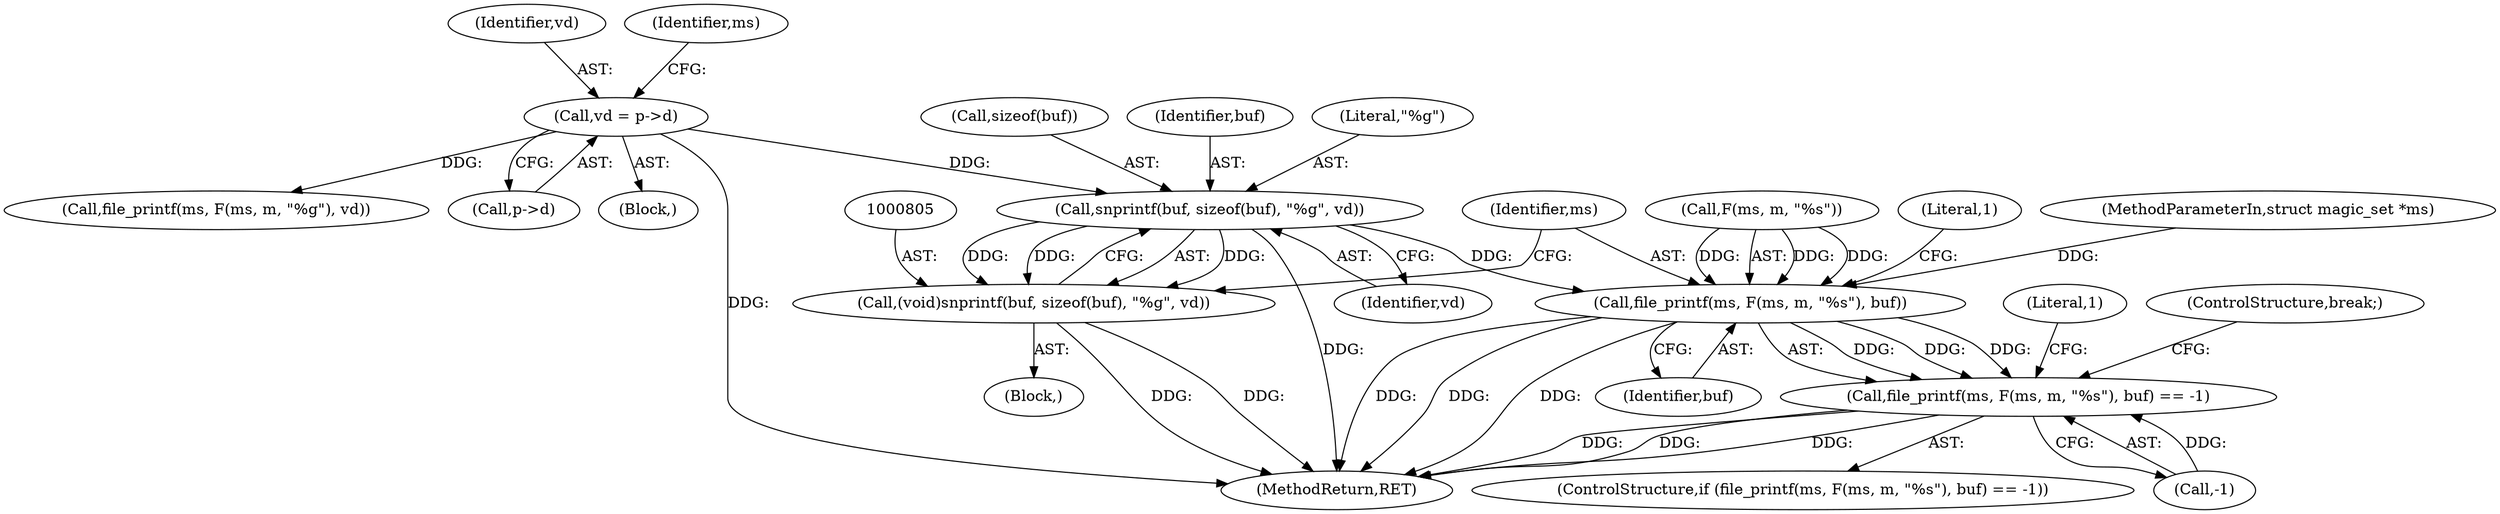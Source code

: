 digraph "0_file_4a284c89d6ef11aca34da65da7d673050a5ea320_5@API" {
"1000806" [label="(Call,snprintf(buf, sizeof(buf), \"%g\", vd))"];
"1000789" [label="(Call,vd = p->d)"];
"1000804" [label="(Call,(void)snprintf(buf, sizeof(buf), \"%g\", vd))"];
"1000814" [label="(Call,file_printf(ms, F(ms, m, \"%s\"), buf))"];
"1000813" [label="(Call,file_printf(ms, F(ms, m, \"%s\"), buf) == -1)"];
"1000125" [label="(Block,)"];
"1000812" [label="(ControlStructure,if (file_printf(ms, F(ms, m, \"%s\"), buf) == -1))"];
"1000808" [label="(Call,sizeof(buf))"];
"1000815" [label="(Identifier,ms)"];
"1000825" [label="(Literal,1)"];
"1000820" [label="(Identifier,buf)"];
"1000789" [label="(Call,vd = p->d)"];
"1000807" [label="(Identifier,buf)"];
"1000798" [label="(Block,)"];
"1000821" [label="(Call,-1)"];
"1000790" [label="(Identifier,vd)"];
"1000796" [label="(Identifier,ms)"];
"1000806" [label="(Call,snprintf(buf, sizeof(buf), \"%g\", vd))"];
"1001022" [label="(MethodReturn,RET)"];
"1000811" [label="(Identifier,vd)"];
"1000804" [label="(Call,(void)snprintf(buf, sizeof(buf), \"%g\", vd))"];
"1000814" [label="(Call,file_printf(ms, F(ms, m, \"%s\"), buf))"];
"1000791" [label="(Call,p->d)"];
"1000826" [label="(ControlStructure,break;)"];
"1000830" [label="(Call,file_printf(ms, F(ms, m, \"%g\"), vd))"];
"1000810" [label="(Literal,\"%g\")"];
"1000102" [label="(MethodParameterIn,struct magic_set *ms)"];
"1000813" [label="(Call,file_printf(ms, F(ms, m, \"%s\"), buf) == -1)"];
"1000816" [label="(Call,F(ms, m, \"%s\"))"];
"1000822" [label="(Literal,1)"];
"1000806" -> "1000804"  [label="AST: "];
"1000806" -> "1000811"  [label="CFG: "];
"1000807" -> "1000806"  [label="AST: "];
"1000808" -> "1000806"  [label="AST: "];
"1000810" -> "1000806"  [label="AST: "];
"1000811" -> "1000806"  [label="AST: "];
"1000804" -> "1000806"  [label="CFG: "];
"1000806" -> "1001022"  [label="DDG: "];
"1000806" -> "1000804"  [label="DDG: "];
"1000806" -> "1000804"  [label="DDG: "];
"1000806" -> "1000804"  [label="DDG: "];
"1000789" -> "1000806"  [label="DDG: "];
"1000806" -> "1000814"  [label="DDG: "];
"1000789" -> "1000125"  [label="AST: "];
"1000789" -> "1000791"  [label="CFG: "];
"1000790" -> "1000789"  [label="AST: "];
"1000791" -> "1000789"  [label="AST: "];
"1000796" -> "1000789"  [label="CFG: "];
"1000789" -> "1001022"  [label="DDG: "];
"1000789" -> "1000830"  [label="DDG: "];
"1000804" -> "1000798"  [label="AST: "];
"1000805" -> "1000804"  [label="AST: "];
"1000815" -> "1000804"  [label="CFG: "];
"1000804" -> "1001022"  [label="DDG: "];
"1000804" -> "1001022"  [label="DDG: "];
"1000814" -> "1000813"  [label="AST: "];
"1000814" -> "1000820"  [label="CFG: "];
"1000815" -> "1000814"  [label="AST: "];
"1000816" -> "1000814"  [label="AST: "];
"1000820" -> "1000814"  [label="AST: "];
"1000822" -> "1000814"  [label="CFG: "];
"1000814" -> "1001022"  [label="DDG: "];
"1000814" -> "1001022"  [label="DDG: "];
"1000814" -> "1001022"  [label="DDG: "];
"1000814" -> "1000813"  [label="DDG: "];
"1000814" -> "1000813"  [label="DDG: "];
"1000814" -> "1000813"  [label="DDG: "];
"1000816" -> "1000814"  [label="DDG: "];
"1000816" -> "1000814"  [label="DDG: "];
"1000816" -> "1000814"  [label="DDG: "];
"1000102" -> "1000814"  [label="DDG: "];
"1000813" -> "1000812"  [label="AST: "];
"1000813" -> "1000821"  [label="CFG: "];
"1000821" -> "1000813"  [label="AST: "];
"1000825" -> "1000813"  [label="CFG: "];
"1000826" -> "1000813"  [label="CFG: "];
"1000813" -> "1001022"  [label="DDG: "];
"1000813" -> "1001022"  [label="DDG: "];
"1000813" -> "1001022"  [label="DDG: "];
"1000821" -> "1000813"  [label="DDG: "];
}
